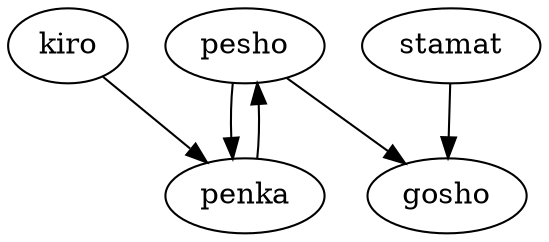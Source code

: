 digraph G
{
1[label="gosho"];
4[label="kiro"];
2[label="penka"];
0[label="pesho"];
3[label="stamat"];
0 -> 2;
0 -> 1;
2 -> 0;
3 -> 1;
4 -> 2;
}
